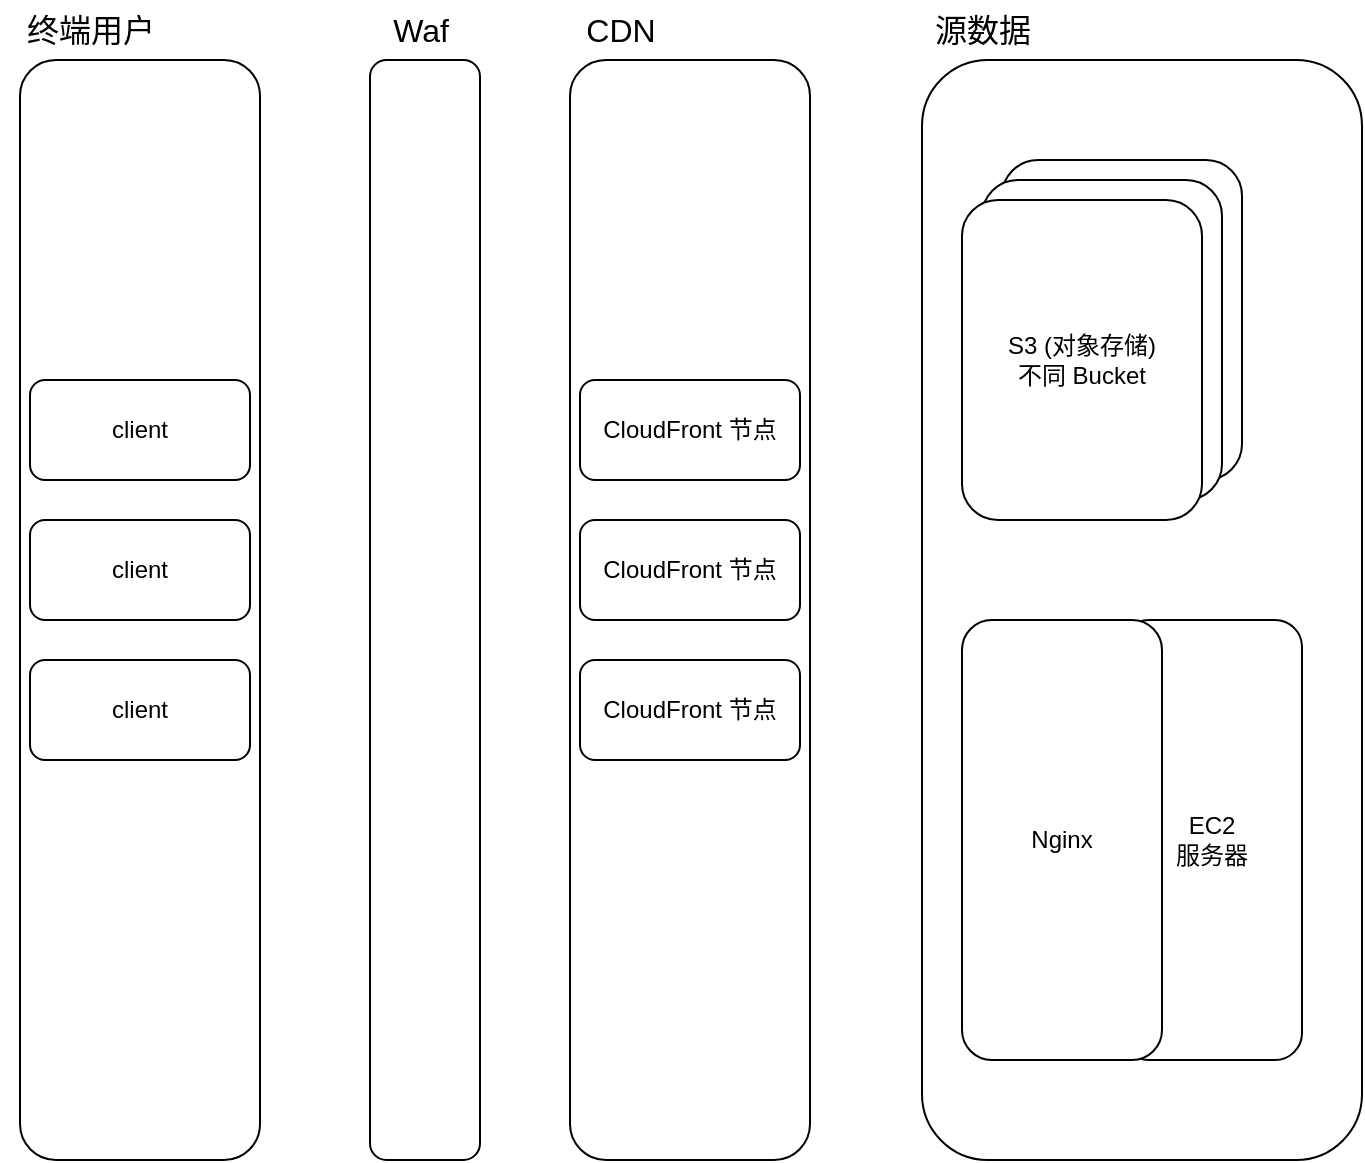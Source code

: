 <mxfile version="24.7.10">
  <diagram name="Page-1" id="ElCRpYsMf98x-L3ldlsv">
    <mxGraphModel dx="1036" dy="1155" grid="1" gridSize="10" guides="1" tooltips="1" connect="1" arrows="1" fold="1" page="1" pageScale="1" pageWidth="827" pageHeight="1169" math="0" shadow="0">
      <root>
        <mxCell id="0" />
        <mxCell id="1" parent="0" />
        <mxCell id="RCnPXYuESLlPWEanavmd-12" value="" style="rounded=1;whiteSpace=wrap;html=1;" parent="1" vertex="1">
          <mxGeometry x="521" y="210" width="220" height="550" as="geometry" />
        </mxCell>
        <mxCell id="RCnPXYuESLlPWEanavmd-7" value="S3&lt;br&gt;对象存储" style="rounded=1;whiteSpace=wrap;html=1;" parent="1" vertex="1">
          <mxGeometry x="561" y="260" width="120" height="160" as="geometry" />
        </mxCell>
        <mxCell id="RCnPXYuESLlPWEanavmd-6" value="S3&lt;br&gt;对象存储" style="rounded=1;whiteSpace=wrap;html=1;" parent="1" vertex="1">
          <mxGeometry x="551" y="270" width="120" height="160" as="geometry" />
        </mxCell>
        <mxCell id="RCnPXYuESLlPWEanavmd-1" value="" style="rounded=1;whiteSpace=wrap;html=1;" parent="1" vertex="1">
          <mxGeometry x="70" y="210" width="120" height="550" as="geometry" />
        </mxCell>
        <mxCell id="RCnPXYuESLlPWEanavmd-2" value="" style="rounded=1;whiteSpace=wrap;html=1;" parent="1" vertex="1">
          <mxGeometry x="345" y="210" width="120" height="550" as="geometry" />
        </mxCell>
        <mxCell id="RCnPXYuESLlPWEanavmd-3" value="S3 (对象存储)&lt;br&gt;不同 Bucket" style="rounded=1;whiteSpace=wrap;html=1;" parent="1" vertex="1">
          <mxGeometry x="541" y="280" width="120" height="160" as="geometry" />
        </mxCell>
        <mxCell id="RCnPXYuESLlPWEanavmd-4" value="EC2&lt;br&gt;服务器" style="rounded=1;whiteSpace=wrap;html=1;" parent="1" vertex="1">
          <mxGeometry x="621" y="490" width="90" height="220" as="geometry" />
        </mxCell>
        <mxCell id="RCnPXYuESLlPWEanavmd-5" value="Nginx" style="rounded=1;whiteSpace=wrap;html=1;" parent="1" vertex="1">
          <mxGeometry x="541" y="490" width="100" height="220" as="geometry" />
        </mxCell>
        <mxCell id="RCnPXYuESLlPWEanavmd-13" value="源数据" style="text;html=1;align=center;verticalAlign=middle;resizable=0;points=[];autosize=1;strokeColor=none;fillColor=none;fontSize=16;" parent="1" vertex="1">
          <mxGeometry x="516" y="180" width="70" height="30" as="geometry" />
        </mxCell>
        <mxCell id="RCnPXYuESLlPWEanavmd-14" value="CDN" style="text;html=1;align=center;verticalAlign=middle;resizable=0;points=[];autosize=1;strokeColor=none;fillColor=none;fontSize=16;" parent="1" vertex="1">
          <mxGeometry x="340" y="180" width="60" height="30" as="geometry" />
        </mxCell>
        <mxCell id="RCnPXYuESLlPWEanavmd-15" value="CloudFront 节点" style="rounded=1;whiteSpace=wrap;html=1;" parent="1" vertex="1">
          <mxGeometry x="350" y="370" width="110" height="50" as="geometry" />
        </mxCell>
        <mxCell id="RCnPXYuESLlPWEanavmd-16" value="CloudFront 节点" style="rounded=1;whiteSpace=wrap;html=1;" parent="1" vertex="1">
          <mxGeometry x="350" y="440" width="110" height="50" as="geometry" />
        </mxCell>
        <mxCell id="RCnPXYuESLlPWEanavmd-17" value="CloudFront 节点" style="rounded=1;whiteSpace=wrap;html=1;" parent="1" vertex="1">
          <mxGeometry x="350" y="510" width="110" height="50" as="geometry" />
        </mxCell>
        <mxCell id="RCnPXYuESLlPWEanavmd-18" value="client" style="rounded=1;whiteSpace=wrap;html=1;" parent="1" vertex="1">
          <mxGeometry x="75" y="370" width="110" height="50" as="geometry" />
        </mxCell>
        <mxCell id="RCnPXYuESLlPWEanavmd-19" value="client" style="rounded=1;whiteSpace=wrap;html=1;" parent="1" vertex="1">
          <mxGeometry x="75" y="440" width="110" height="50" as="geometry" />
        </mxCell>
        <mxCell id="RCnPXYuESLlPWEanavmd-20" value="client" style="rounded=1;whiteSpace=wrap;html=1;" parent="1" vertex="1">
          <mxGeometry x="75" y="510" width="110" height="50" as="geometry" />
        </mxCell>
        <mxCell id="RCnPXYuESLlPWEanavmd-21" value="终端用户" style="text;html=1;align=center;verticalAlign=middle;resizable=0;points=[];autosize=1;strokeColor=none;fillColor=none;fontSize=16;" parent="1" vertex="1">
          <mxGeometry x="60" y="180" width="90" height="30" as="geometry" />
        </mxCell>
        <mxCell id="hVkE-nTiFlIEmABqRvqu-1" value="" style="rounded=1;whiteSpace=wrap;html=1;" vertex="1" parent="1">
          <mxGeometry x="245" y="210" width="55" height="550" as="geometry" />
        </mxCell>
        <mxCell id="hVkE-nTiFlIEmABqRvqu-2" value="Waf" style="text;html=1;align=center;verticalAlign=middle;resizable=0;points=[];autosize=1;strokeColor=none;fillColor=none;fontSize=16;" vertex="1" parent="1">
          <mxGeometry x="245" y="180" width="50" height="30" as="geometry" />
        </mxCell>
      </root>
    </mxGraphModel>
  </diagram>
</mxfile>
